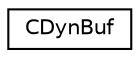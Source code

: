 digraph "Graphical Class Hierarchy"
{
 // LATEX_PDF_SIZE
  edge [fontname="Helvetica",fontsize="10",labelfontname="Helvetica",labelfontsize="10"];
  node [fontname="Helvetica",fontsize="10",shape=record];
  rankdir="LR";
  Node0 [label="CDynBuf",height=0.2,width=0.4,color="black", fillcolor="white", style="filled",URL="$struct_c_dyn_buf.html",tooltip=" "];
}
